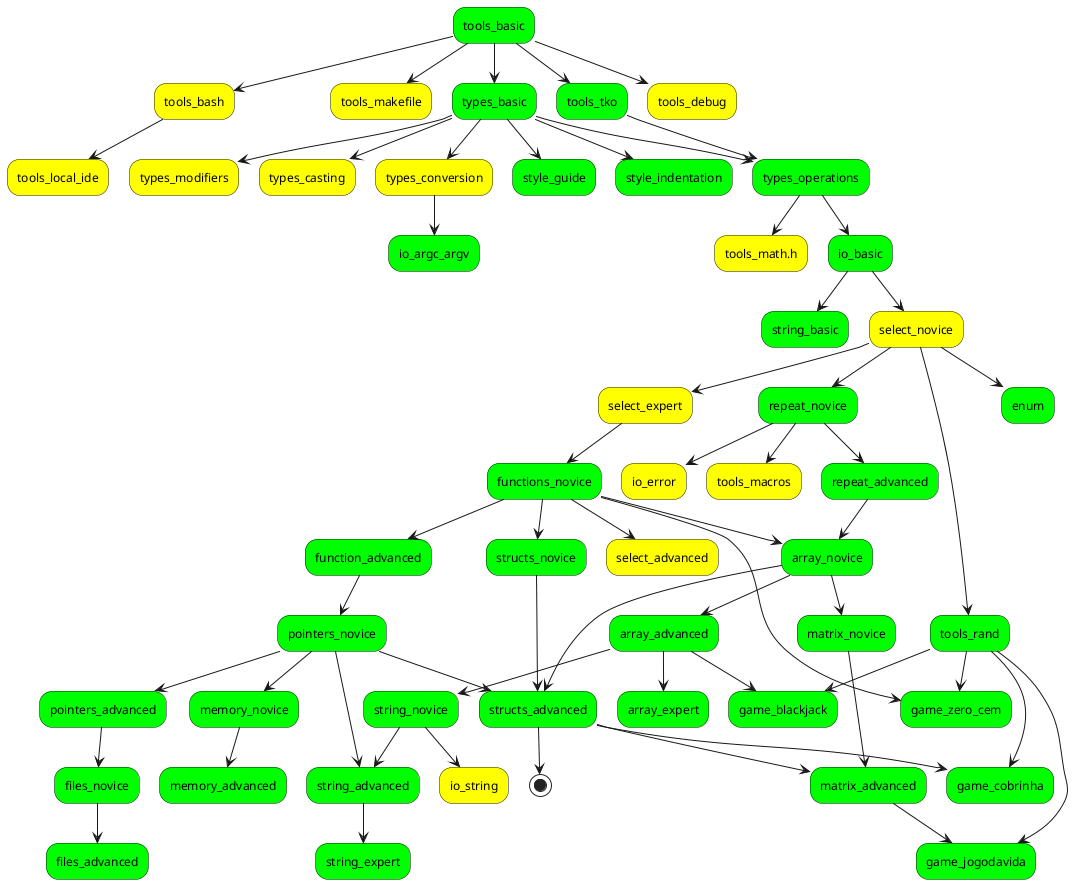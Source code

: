 @startuml graph
skinparam defaultFontName Hasklig
tools_basic #lime --> tools_bash #yellow
tools_bash #yellow --> tools_local_ide #yellow
tools_basic #lime --> tools_makefile #yellow
tools_basic #lime --> types_basic #lime
io_basic #lime --> string_basic #lime
types_basic #lime --> style_guide #lime
types_basic #lime --> style_indentation #lime
types_basic #lime --> types_modifiers #yellow
types_basic #lime --> types_casting #yellow
types_basic #lime --> types_conversion #yellow
types_basic #lime --> types_operations #lime
tools_tko #lime --> types_operations #lime
types_operations #lime --> tools_math.h #yellow
types_operations #lime --> io_basic #lime
string_novice #lime --> io_string #yellow
repeat_novice #lime --> io_error #yellow
repeat_novice #lime --> tools_macros #yellow
tools_basic #lime --> tools_tko #lime
tools_basic #lime --> tools_debug #yellow
io_basic #lime --> select_novice #yellow
functions_novice #lime --> select_advanced #yellow
select_novice #yellow --> select_expert #yellow
select_expert #yellow --> functions_novice #lime
functions_novice #lime --> function_advanced #lime
select_novice #yellow --> repeat_novice #lime
repeat_novice #lime --> repeat_advanced #lime
select_novice #yellow --> tools_rand #lime
tools_rand #lime --> game_zero_cem #lime
functions_novice #lime --> game_zero_cem #lime
types_conversion #yellow --> io_argc_argv #lime
repeat_advanced #lime --> array_novice #lime
functions_novice #lime --> array_novice #lime
array_novice #lime --> array_advanced #lime
tools_rand #lime --> game_blackjack #lime
array_advanced #lime --> game_blackjack #lime
array_advanced #lime --> array_expert #lime
array_advanced #lime --> string_novice #lime
string_novice #lime --> string_advanced #lime
pointers_novice #lime --> string_advanced #lime
string_advanced #lime --> string_expert #lime
function_advanced #lime --> pointers_novice #lime
functions_novice #lime --> structs_novice #lime
array_novice #lime --> matrix_novice #lime
matrix_novice #lime --> matrix_advanced #lime
structs_advanced #lime --> matrix_advanced #lime
tools_rand #lime --> game_jogodavida #lime
matrix_advanced #lime --> game_jogodavida #lime
tools_rand #lime --> game_cobrinha #lime
structs_advanced #lime --> game_cobrinha #lime
select_novice #yellow --> enum #lime
pointers_novice #lime --> pointers_advanced #lime
pointers_novice #lime --> memory_novice #lime
memory_novice #lime --> memory_advanced #lime
pointers_advanced #lime --> files_novice #lime
files_novice #lime --> files_advanced #lime
pointers_novice #lime --> structs_advanced #lime
array_novice #lime --> structs_advanced #lime
structs_novice #lime --> structs_advanced #lime
structs_advanced --> (*)
@enduml